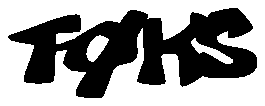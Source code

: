 beginfig(1)

def M(expr $) =
  numeric @;
  @ = 65.0mm;
  fill
  ($+0.0mm,@-35.2mm)..tension 3.2..
  ($+2.0mm,@-27.0mm)..tension 3.2..
  ($+4.2mm,@-27.0mm)..tension 3.2..
  ($+4.2mm,@-28.8mm)..tension 3.2..
  ($+5.5mm,@-30.0mm)..tension 3.2..
  ($+7.6mm,@-26.8mm)..tension 3.2..
  ($+9.9mm,@-26.8mm)..tension 3.2..
  ($+10.4mm,@-35.5mm)..tension 3.2..
  ($+7.0mm,@-35.2mm)..tension 3.2..
  ($+8.0mm,@-30.4mm)..tension 3.2..
  ($+6.5mm,@-31.8mm)..tension 3.2..
  ($+5.2mm,@-31.2mm)..tension 3.2..
  ($+4.6mm,@-35.2mm)..tension 3.2..
  cycle;
enddef;

def A(expr $) =
  numeric @;
  @ = 65.0mm;
  fill
  ($+0.0mm,@-35.2mm)..tension 3.2..
  ($+1.6mm,@-27.2mm)..tension 3.2..
  ($+4.0mm,@-27.4mm)..tension 3.2..
  ($+6.6mm,@-34.6mm)..tension 3.2..
  ($+3.6mm,@-35.0mm)..tension 3.2..
  ($+3.8mm,@-33.0mm)..tension 3.2..
  ($+2.4mm,@-33.2mm)..tension 3.2..
  ($+1.6mm,@-35.0mm)..tension 3.2..
  cycle;

  unfill
  ($+3.0mm,@-32.0mm)--
  ($+3.2mm,@-30.4mm)--
  ($+4.0mm,@-31.4mm)--
  cycle;

enddef;

def D(expr $) =
  numeric @;
  @ = 65.0mm;
  fill
  ($+0.0mm,@-35.0mm)..tension 3.2..
  ($+0.2mm,@-32.8mm)..tension 3.2..
  ($+0.8mm,@-32.8mm)..tension 3.2..
  ($+1.8mm,@-29.4mm)..tension 3.2..
  ($-0.2mm,@-29.2mm)..
  ($+2.8mm,@-27.2mm)..
  ($+5.0mm,@-27.8mm)..
  ($+8.0mm,@-31.8mm)..
  ($+3.0mm,@-35.4mm)..tension 3.2..
  cycle;

  unfill
  ($+3.6mm,@-33.0mm)--
  ($+4.2mm,@-30.2mm)..
  ($+5.0mm,@-31.8mm)..
  cycle;

enddef;

def S(expr $) =
  numeric @;
  @ = 65.0mm;
  fill
  ($+0.0mm,@-32.8mm)..tension 3.2..
  ($+1.2mm,@-32.2mm)..tension 3.2..
  ($+3.4mm,@-33.4mm)..
  ($+5.0mm,@-33.0mm)..tension 3.2..
  ($+3.0mm,@-31.8mm)..
  ($+0.4mm,@-30.0mm)..tension 3.2..
  ($+2.2mm,@-27.2mm)..tension 3.2..
  ($+5.4mm,@-26.6mm)..tension 3.2..
  ($+7.4mm,@-29.0mm)..tension 3.2..
  ($+4.4mm,@-30.2mm)..tension 3.2..
  ($+4.4mm,@-29.4mm)..tension 3.2..
  ($+3.0mm,@-30.0mm)..
  ($+3.6mm,@-31.2mm)..{down}
  ($+8.0mm,@-33.4mm){down}..{left}
  ($+3.0mm,@-35.4mm)..
  cycle;
enddef;

def F(expr $) =
  numeric @;
  @ = 65.0mm;
  fill
  ($+0.0mm,@-35.8mm)..tension 3.2..
  ($+1.2mm,@-31.2mm)..tension 3.2..
  ($-2.0mm,@-30.2mm)..tension 3.2..
  ($+0.0mm,@-29.4mm)..tension 3.2..
  ($+7.0mm,@-27.6mm)..tension 3.2..
  ($+7.0mm,@-29.4mm)..tension 3.2..
  ($+4.0mm,@-29.8mm)..tension 3.2..
  ($+4.0mm,@-31.2mm)..tension 3.2..
  ($+6.4mm,@-30.6mm)..tension 3.2..
  ($+6.6mm,@-31.4mm)..tension 3.2..
  ($+4.0mm,@-32.0mm)..tension 3.2..
  ($+3.6mm,@-35.8mm)..tension 3.2..
  cycle;
enddef;

def OE(expr $) =
  numeric @;
  @ = 65.0mm;
  fill
  ($+1.0mm,@-37.6mm)..tension 3.2..
  ($+4.4mm,@-32.0mm)..tension 3.2..
  ($+8.0mm,@-26.8mm)..tension 3.2..
  ($+10.0mm,@-27.4mm)..tension 3.2..
  ($+8.8mm,@-29.8mm)..
  ($+8.4mm,@-33.0mm)..
  ($+5.6mm,@-34.4mm)..tension 3.2..
  ($+4.2mm,@-37.8mm)..tension 3.2..
  cycle;

  fill
  ($+2.8mm,@-34.6mm)..tension 3.2..
  ($+0.4mm,@-34.4mm)..tension 3.2..
  ($-0.6mm,@-33.6mm)..tension 3.2..
  ($+0.4mm,@-30.8mm)..tension 3.2..
  ($+5.0mm,@-28.2mm)..tension 3.2..
  ($+8.0mm,@-29.2mm)..tension 3.2..
  ($+7.0mm,@-31.0mm)..tension 3.2..
  ($+4.4mm,@-30.0mm)..
  ($+2.4mm,@-31.4mm)..
  ($+3.0mm,@-33.4mm)..tension 3.2..
  ($+5.0mm,@-33.4mm)..tension 3.2..
  cycle;
enddef;

def K(expr $) =
  numeric @;
  @ = 65.0mm;
  fill
  ($+0.0mm,@-35.8mm)..tension 3.2..
  ($+0.8mm,@-33.2mm)..tension 3.2..
  ($+1.0mm,@-28.0mm)..tension 3.2..
  ($+2.8mm,@-27.9mm)..tension 3.2..
  ($+3.2mm,@-30.6mm)..tension 3.2..
  ($+6.6mm,@-28.6mm)..tension 3.2..
  ($+6.8mm,@-27.2mm)..tension 3.2..
  ($+9.6mm,@-28.4mm)..tension 3.2..
  ($+6.6mm,@-30.8mm)..tension 3.2..
  ($+9.0mm,@-34.2mm)..tension 3.2..
  ($+5.6mm,@-36.4mm)..tension 3.2..
  ($+5.0mm,@-32.4mm)..tension 3.2..
  ($+3.0mm,@-32.4mm)..tension 3.2..
  ($+3.4mm,@-36.0mm)..tension 3.2..
  cycle;
enddef;

def plif(expr $) =
  numeric @;
  @ = 65.0mm;
  fill
  ($+0.0mm,@-29.0mm){up}..
  ($-0.1mm,@-28mm)..
  ($-0.7mm,@-26.2mm)..
  ($+0.9mm,@-26mm){right}..
  ($+1.3mm,@-26.4mm){dir -60}..
  cycle;
enddef;

%M(24.2mm);
%A(35.4mm);
%D(41.8mm);
%S(48.0mm);
F(59.0mm);
OE(64.6mm);
K(73.4mm);
%plif(83.2mm)
S(80.5mm);

endfig
end.

